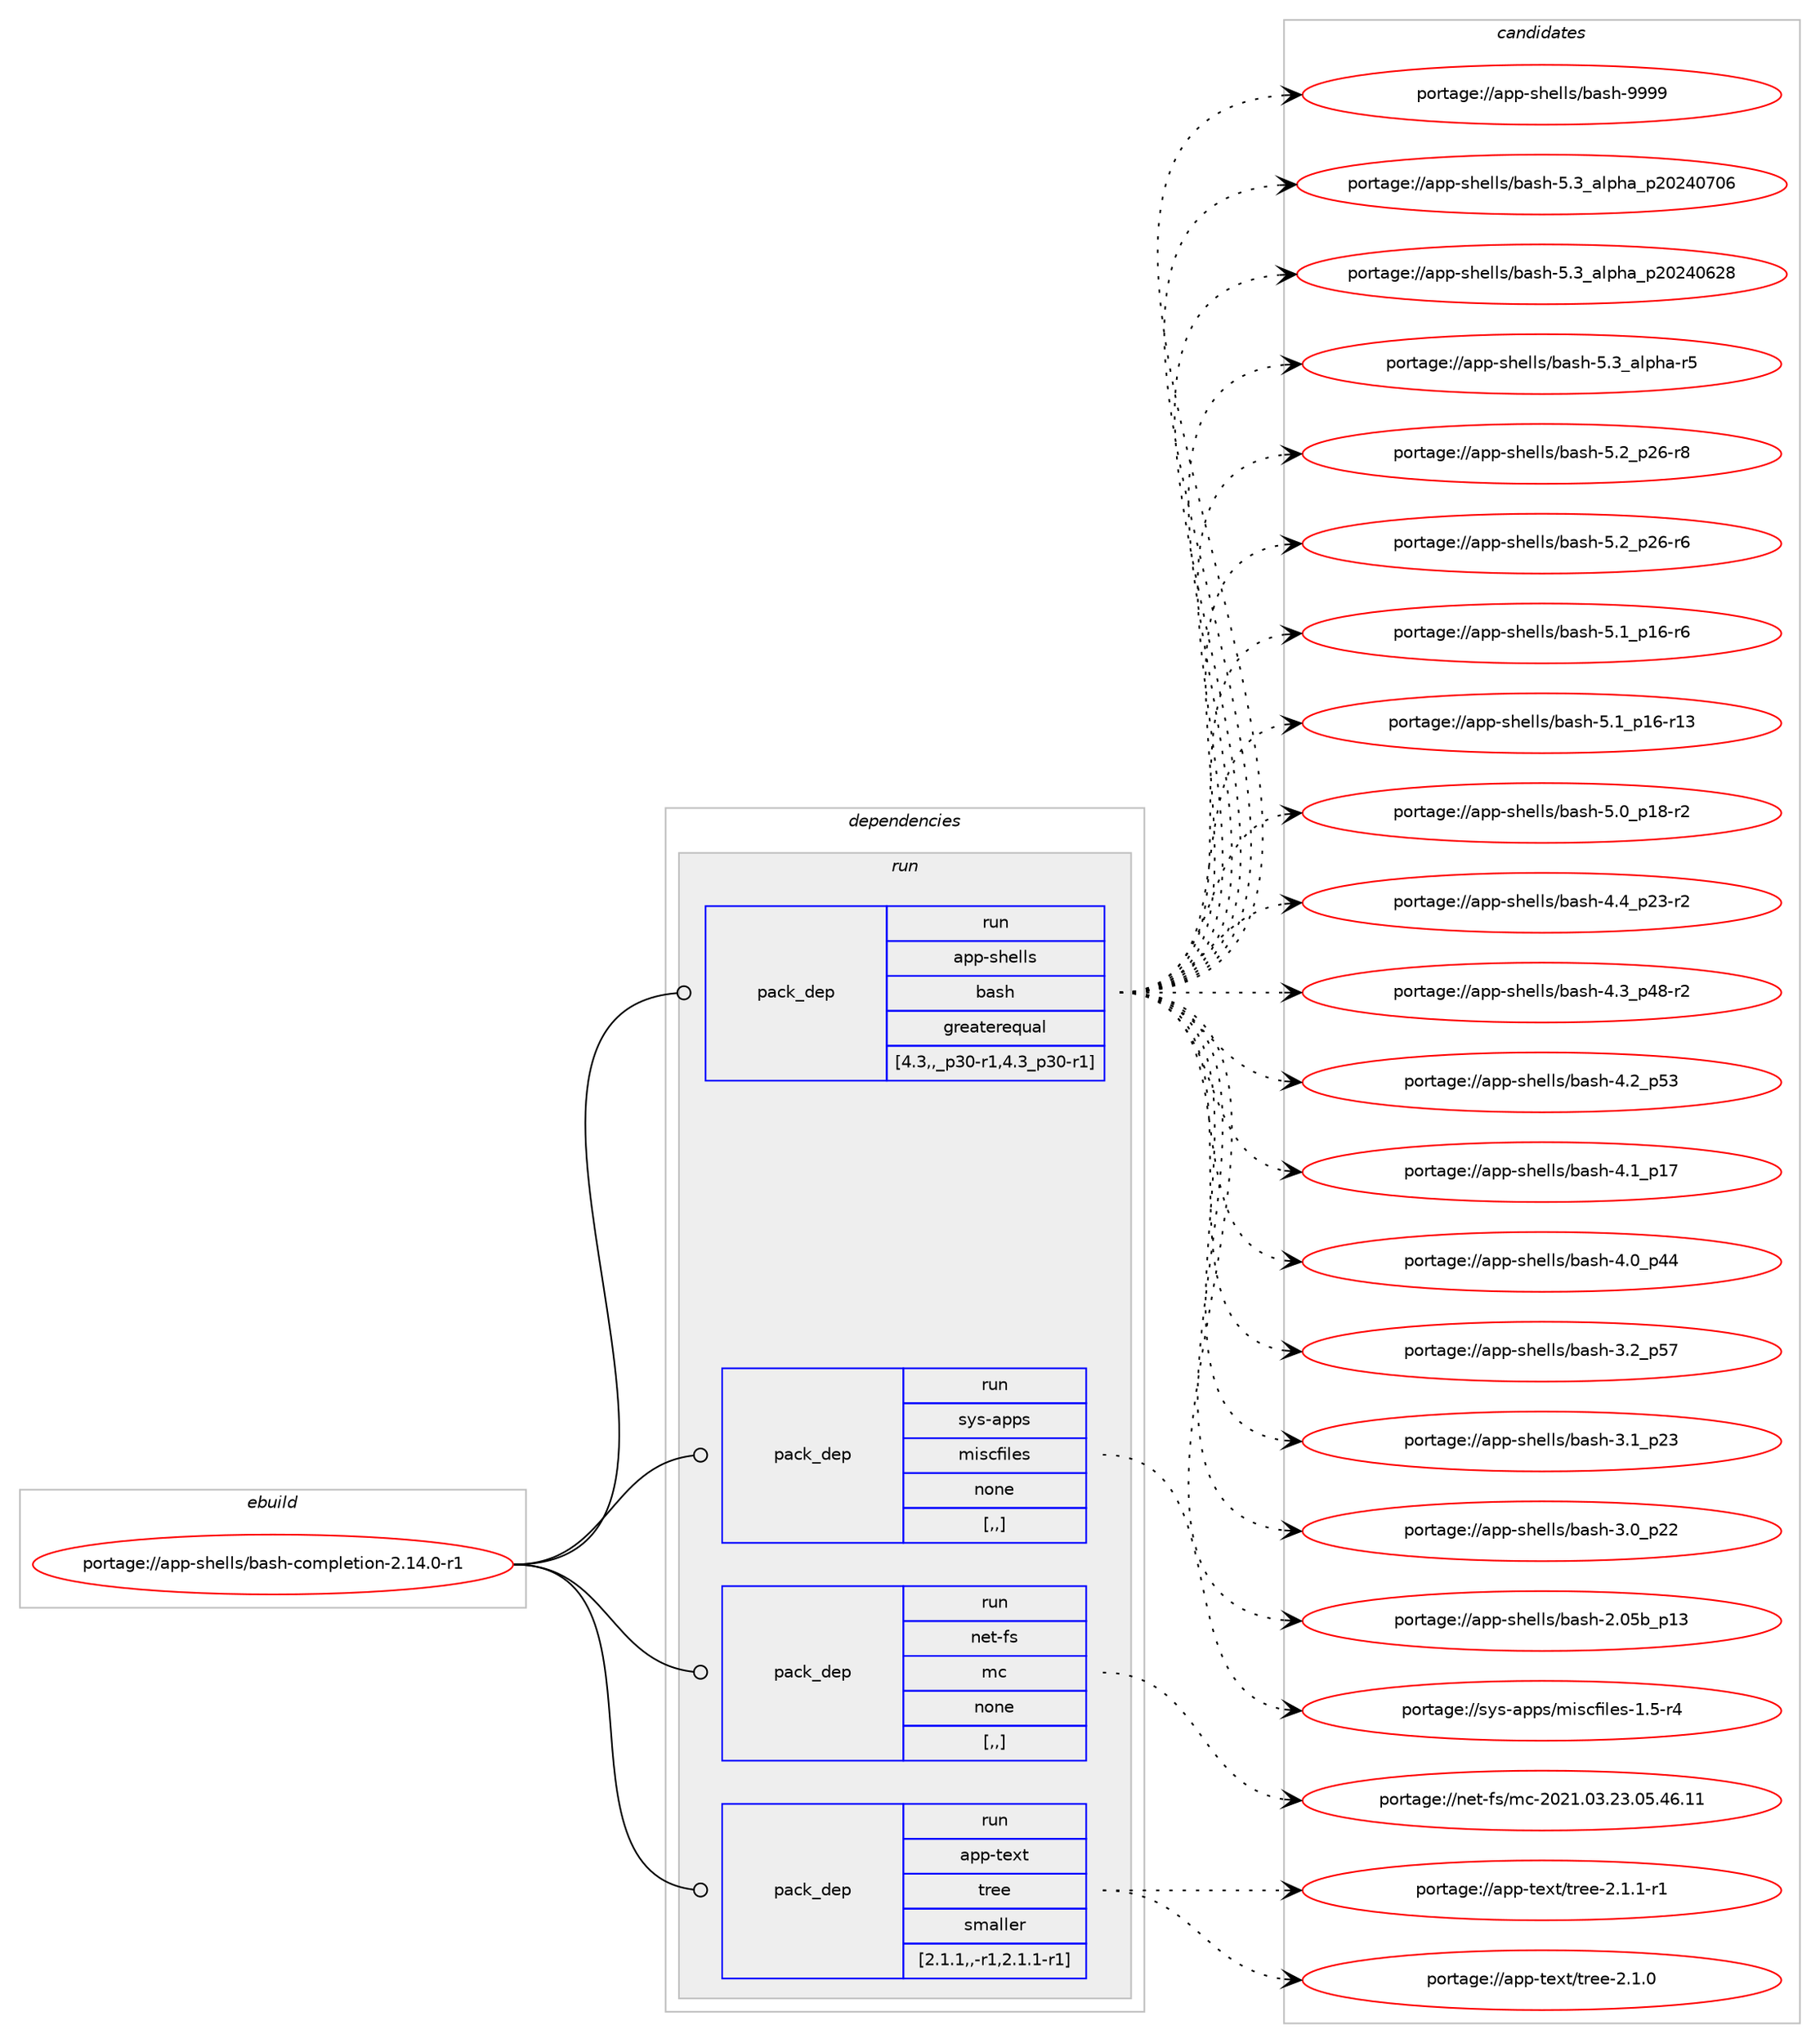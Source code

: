 digraph prolog {

# *************
# Graph options
# *************

newrank=true;
concentrate=true;
compound=true;
graph [rankdir=LR,fontname=Helvetica,fontsize=10,ranksep=1.5];#, ranksep=2.5, nodesep=0.2];
edge  [arrowhead=vee];
node  [fontname=Helvetica,fontsize=10];

# **********
# The ebuild
# **********

subgraph cluster_leftcol {
color=gray;
rank=same;
label=<<i>ebuild</i>>;
id [label="portage://app-shells/bash-completion-2.14.0-r1", color=red, width=4, href="../app-shells/bash-completion-2.14.0-r1.svg"];
}

# ****************
# The dependencies
# ****************

subgraph cluster_midcol {
color=gray;
label=<<i>dependencies</i>>;
subgraph cluster_compile {
fillcolor="#eeeeee";
style=filled;
label=<<i>compile</i>>;
}
subgraph cluster_compileandrun {
fillcolor="#eeeeee";
style=filled;
label=<<i>compile and run</i>>;
}
subgraph cluster_run {
fillcolor="#eeeeee";
style=filled;
label=<<i>run</i>>;
subgraph pack36669 {
dependency51478 [label=<<TABLE BORDER="0" CELLBORDER="1" CELLSPACING="0" CELLPADDING="4" WIDTH="220"><TR><TD ROWSPAN="6" CELLPADDING="30">pack_dep</TD></TR><TR><TD WIDTH="110">run</TD></TR><TR><TD>app-shells</TD></TR><TR><TD>bash</TD></TR><TR><TD>greaterequal</TD></TR><TR><TD>[4.3,,_p30-r1,4.3_p30-r1]</TD></TR></TABLE>>, shape=none, color=blue];
}
id:e -> dependency51478:w [weight=20,style="solid",arrowhead="odot"];
subgraph pack36670 {
dependency51479 [label=<<TABLE BORDER="0" CELLBORDER="1" CELLSPACING="0" CELLPADDING="4" WIDTH="220"><TR><TD ROWSPAN="6" CELLPADDING="30">pack_dep</TD></TR><TR><TD WIDTH="110">run</TD></TR><TR><TD>sys-apps</TD></TR><TR><TD>miscfiles</TD></TR><TR><TD>none</TD></TR><TR><TD>[,,]</TD></TR></TABLE>>, shape=none, color=blue];
}
id:e -> dependency51479:w [weight=20,style="solid",arrowhead="odot"];
subgraph pack36671 {
dependency51480 [label=<<TABLE BORDER="0" CELLBORDER="1" CELLSPACING="0" CELLPADDING="4" WIDTH="220"><TR><TD ROWSPAN="6" CELLPADDING="30">pack_dep</TD></TR><TR><TD WIDTH="110">run</TD></TR><TR><TD>net-fs</TD></TR><TR><TD>mc</TD></TR><TR><TD>none</TD></TR><TR><TD>[,,]</TD></TR></TABLE>>, shape=none, color=blue];
}
id:e -> dependency51480:w [weight=20,style="solid",arrowhead="odot"];
subgraph pack36672 {
dependency51481 [label=<<TABLE BORDER="0" CELLBORDER="1" CELLSPACING="0" CELLPADDING="4" WIDTH="220"><TR><TD ROWSPAN="6" CELLPADDING="30">pack_dep</TD></TR><TR><TD WIDTH="110">run</TD></TR><TR><TD>app-text</TD></TR><TR><TD>tree</TD></TR><TR><TD>smaller</TD></TR><TR><TD>[2.1.1,,-r1,2.1.1-r1]</TD></TR></TABLE>>, shape=none, color=blue];
}
id:e -> dependency51481:w [weight=20,style="solid",arrowhead="odot"];
}
}

# **************
# The candidates
# **************

subgraph cluster_choices {
rank=same;
color=gray;
label=<<i>candidates</i>>;

subgraph choice36669 {
color=black;
nodesep=1;
choice97112112451151041011081081154798971151044557575757 [label="portage://app-shells/bash-9999", color=red, width=4,href="../app-shells/bash-9999.svg"];
choice971121124511510410110810811547989711510445534651959710811210497951125048505248554854 [label="portage://app-shells/bash-5.3_alpha_p20240706", color=red, width=4,href="../app-shells/bash-5.3_alpha_p20240706.svg"];
choice971121124511510410110810811547989711510445534651959710811210497951125048505248545056 [label="portage://app-shells/bash-5.3_alpha_p20240628", color=red, width=4,href="../app-shells/bash-5.3_alpha_p20240628.svg"];
choice9711211245115104101108108115479897115104455346519597108112104974511453 [label="portage://app-shells/bash-5.3_alpha-r5", color=red, width=4,href="../app-shells/bash-5.3_alpha-r5.svg"];
choice9711211245115104101108108115479897115104455346509511250544511456 [label="portage://app-shells/bash-5.2_p26-r8", color=red, width=4,href="../app-shells/bash-5.2_p26-r8.svg"];
choice9711211245115104101108108115479897115104455346509511250544511454 [label="portage://app-shells/bash-5.2_p26-r6", color=red, width=4,href="../app-shells/bash-5.2_p26-r6.svg"];
choice9711211245115104101108108115479897115104455346499511249544511454 [label="portage://app-shells/bash-5.1_p16-r6", color=red, width=4,href="../app-shells/bash-5.1_p16-r6.svg"];
choice971121124511510410110810811547989711510445534649951124954451144951 [label="portage://app-shells/bash-5.1_p16-r13", color=red, width=4,href="../app-shells/bash-5.1_p16-r13.svg"];
choice9711211245115104101108108115479897115104455346489511249564511450 [label="portage://app-shells/bash-5.0_p18-r2", color=red, width=4,href="../app-shells/bash-5.0_p18-r2.svg"];
choice9711211245115104101108108115479897115104455246529511250514511450 [label="portage://app-shells/bash-4.4_p23-r2", color=red, width=4,href="../app-shells/bash-4.4_p23-r2.svg"];
choice9711211245115104101108108115479897115104455246519511252564511450 [label="portage://app-shells/bash-4.3_p48-r2", color=red, width=4,href="../app-shells/bash-4.3_p48-r2.svg"];
choice971121124511510410110810811547989711510445524650951125351 [label="portage://app-shells/bash-4.2_p53", color=red, width=4,href="../app-shells/bash-4.2_p53.svg"];
choice971121124511510410110810811547989711510445524649951124955 [label="portage://app-shells/bash-4.1_p17", color=red, width=4,href="../app-shells/bash-4.1_p17.svg"];
choice971121124511510410110810811547989711510445524648951125252 [label="portage://app-shells/bash-4.0_p44", color=red, width=4,href="../app-shells/bash-4.0_p44.svg"];
choice971121124511510410110810811547989711510445514650951125355 [label="portage://app-shells/bash-3.2_p57", color=red, width=4,href="../app-shells/bash-3.2_p57.svg"];
choice971121124511510410110810811547989711510445514649951125051 [label="portage://app-shells/bash-3.1_p23", color=red, width=4,href="../app-shells/bash-3.1_p23.svg"];
choice971121124511510410110810811547989711510445514648951125050 [label="portage://app-shells/bash-3.0_p22", color=red, width=4,href="../app-shells/bash-3.0_p22.svg"];
choice9711211245115104101108108115479897115104455046485398951124951 [label="portage://app-shells/bash-2.05b_p13", color=red, width=4,href="../app-shells/bash-2.05b_p13.svg"];
dependency51478:e -> choice97112112451151041011081081154798971151044557575757:w [style=dotted,weight="100"];
dependency51478:e -> choice971121124511510410110810811547989711510445534651959710811210497951125048505248554854:w [style=dotted,weight="100"];
dependency51478:e -> choice971121124511510410110810811547989711510445534651959710811210497951125048505248545056:w [style=dotted,weight="100"];
dependency51478:e -> choice9711211245115104101108108115479897115104455346519597108112104974511453:w [style=dotted,weight="100"];
dependency51478:e -> choice9711211245115104101108108115479897115104455346509511250544511456:w [style=dotted,weight="100"];
dependency51478:e -> choice9711211245115104101108108115479897115104455346509511250544511454:w [style=dotted,weight="100"];
dependency51478:e -> choice9711211245115104101108108115479897115104455346499511249544511454:w [style=dotted,weight="100"];
dependency51478:e -> choice971121124511510410110810811547989711510445534649951124954451144951:w [style=dotted,weight="100"];
dependency51478:e -> choice9711211245115104101108108115479897115104455346489511249564511450:w [style=dotted,weight="100"];
dependency51478:e -> choice9711211245115104101108108115479897115104455246529511250514511450:w [style=dotted,weight="100"];
dependency51478:e -> choice9711211245115104101108108115479897115104455246519511252564511450:w [style=dotted,weight="100"];
dependency51478:e -> choice971121124511510410110810811547989711510445524650951125351:w [style=dotted,weight="100"];
dependency51478:e -> choice971121124511510410110810811547989711510445524649951124955:w [style=dotted,weight="100"];
dependency51478:e -> choice971121124511510410110810811547989711510445524648951125252:w [style=dotted,weight="100"];
dependency51478:e -> choice971121124511510410110810811547989711510445514650951125355:w [style=dotted,weight="100"];
dependency51478:e -> choice971121124511510410110810811547989711510445514649951125051:w [style=dotted,weight="100"];
dependency51478:e -> choice971121124511510410110810811547989711510445514648951125050:w [style=dotted,weight="100"];
dependency51478:e -> choice9711211245115104101108108115479897115104455046485398951124951:w [style=dotted,weight="100"];
}
subgraph choice36670 {
color=black;
nodesep=1;
choice11512111545971121121154710910511599102105108101115454946534511452 [label="portage://sys-apps/miscfiles-1.5-r4", color=red, width=4,href="../sys-apps/miscfiles-1.5-r4.svg"];
dependency51479:e -> choice11512111545971121121154710910511599102105108101115454946534511452:w [style=dotted,weight="100"];
}
subgraph choice36671 {
color=black;
nodesep=1;
choice1101011164510211547109994550485049464851465051464853465254464949 [label="portage://net-fs/mc-2021.03.23.05.46.11", color=red, width=4,href="../net-fs/mc-2021.03.23.05.46.11.svg"];
dependency51480:e -> choice1101011164510211547109994550485049464851465051464853465254464949:w [style=dotted,weight="100"];
}
subgraph choice36672 {
color=black;
nodesep=1;
choice9711211245116101120116471161141011014550464946494511449 [label="portage://app-text/tree-2.1.1-r1", color=red, width=4,href="../app-text/tree-2.1.1-r1.svg"];
choice971121124511610112011647116114101101455046494648 [label="portage://app-text/tree-2.1.0", color=red, width=4,href="../app-text/tree-2.1.0.svg"];
dependency51481:e -> choice9711211245116101120116471161141011014550464946494511449:w [style=dotted,weight="100"];
dependency51481:e -> choice971121124511610112011647116114101101455046494648:w [style=dotted,weight="100"];
}
}

}
